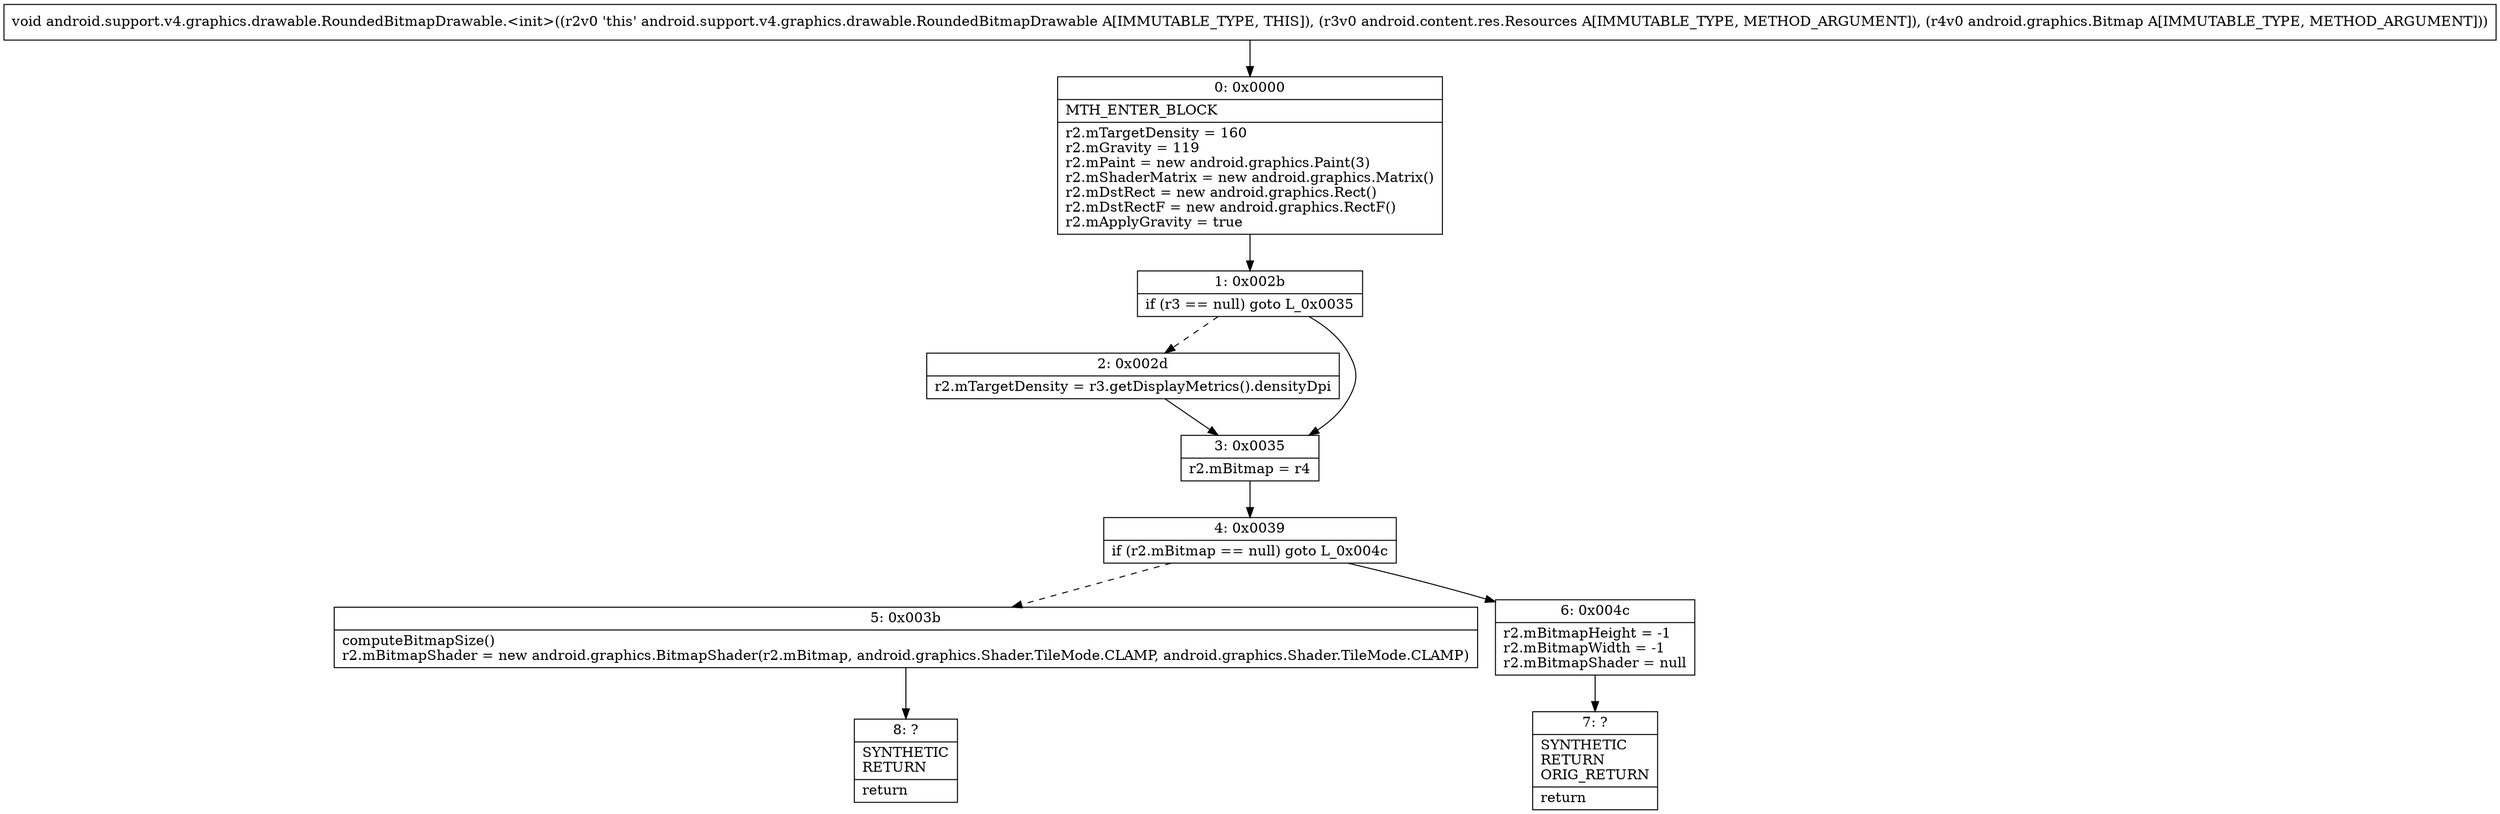 digraph "CFG forandroid.support.v4.graphics.drawable.RoundedBitmapDrawable.\<init\>(Landroid\/content\/res\/Resources;Landroid\/graphics\/Bitmap;)V" {
Node_0 [shape=record,label="{0\:\ 0x0000|MTH_ENTER_BLOCK\l|r2.mTargetDensity = 160\lr2.mGravity = 119\lr2.mPaint = new android.graphics.Paint(3)\lr2.mShaderMatrix = new android.graphics.Matrix()\lr2.mDstRect = new android.graphics.Rect()\lr2.mDstRectF = new android.graphics.RectF()\lr2.mApplyGravity = true\l}"];
Node_1 [shape=record,label="{1\:\ 0x002b|if (r3 == null) goto L_0x0035\l}"];
Node_2 [shape=record,label="{2\:\ 0x002d|r2.mTargetDensity = r3.getDisplayMetrics().densityDpi\l}"];
Node_3 [shape=record,label="{3\:\ 0x0035|r2.mBitmap = r4\l}"];
Node_4 [shape=record,label="{4\:\ 0x0039|if (r2.mBitmap == null) goto L_0x004c\l}"];
Node_5 [shape=record,label="{5\:\ 0x003b|computeBitmapSize()\lr2.mBitmapShader = new android.graphics.BitmapShader(r2.mBitmap, android.graphics.Shader.TileMode.CLAMP, android.graphics.Shader.TileMode.CLAMP)\l}"];
Node_6 [shape=record,label="{6\:\ 0x004c|r2.mBitmapHeight = \-1\lr2.mBitmapWidth = \-1\lr2.mBitmapShader = null\l}"];
Node_7 [shape=record,label="{7\:\ ?|SYNTHETIC\lRETURN\lORIG_RETURN\l|return\l}"];
Node_8 [shape=record,label="{8\:\ ?|SYNTHETIC\lRETURN\l|return\l}"];
MethodNode[shape=record,label="{void android.support.v4.graphics.drawable.RoundedBitmapDrawable.\<init\>((r2v0 'this' android.support.v4.graphics.drawable.RoundedBitmapDrawable A[IMMUTABLE_TYPE, THIS]), (r3v0 android.content.res.Resources A[IMMUTABLE_TYPE, METHOD_ARGUMENT]), (r4v0 android.graphics.Bitmap A[IMMUTABLE_TYPE, METHOD_ARGUMENT])) }"];
MethodNode -> Node_0;
Node_0 -> Node_1;
Node_1 -> Node_2[style=dashed];
Node_1 -> Node_3;
Node_2 -> Node_3;
Node_3 -> Node_4;
Node_4 -> Node_5[style=dashed];
Node_4 -> Node_6;
Node_5 -> Node_8;
Node_6 -> Node_7;
}

